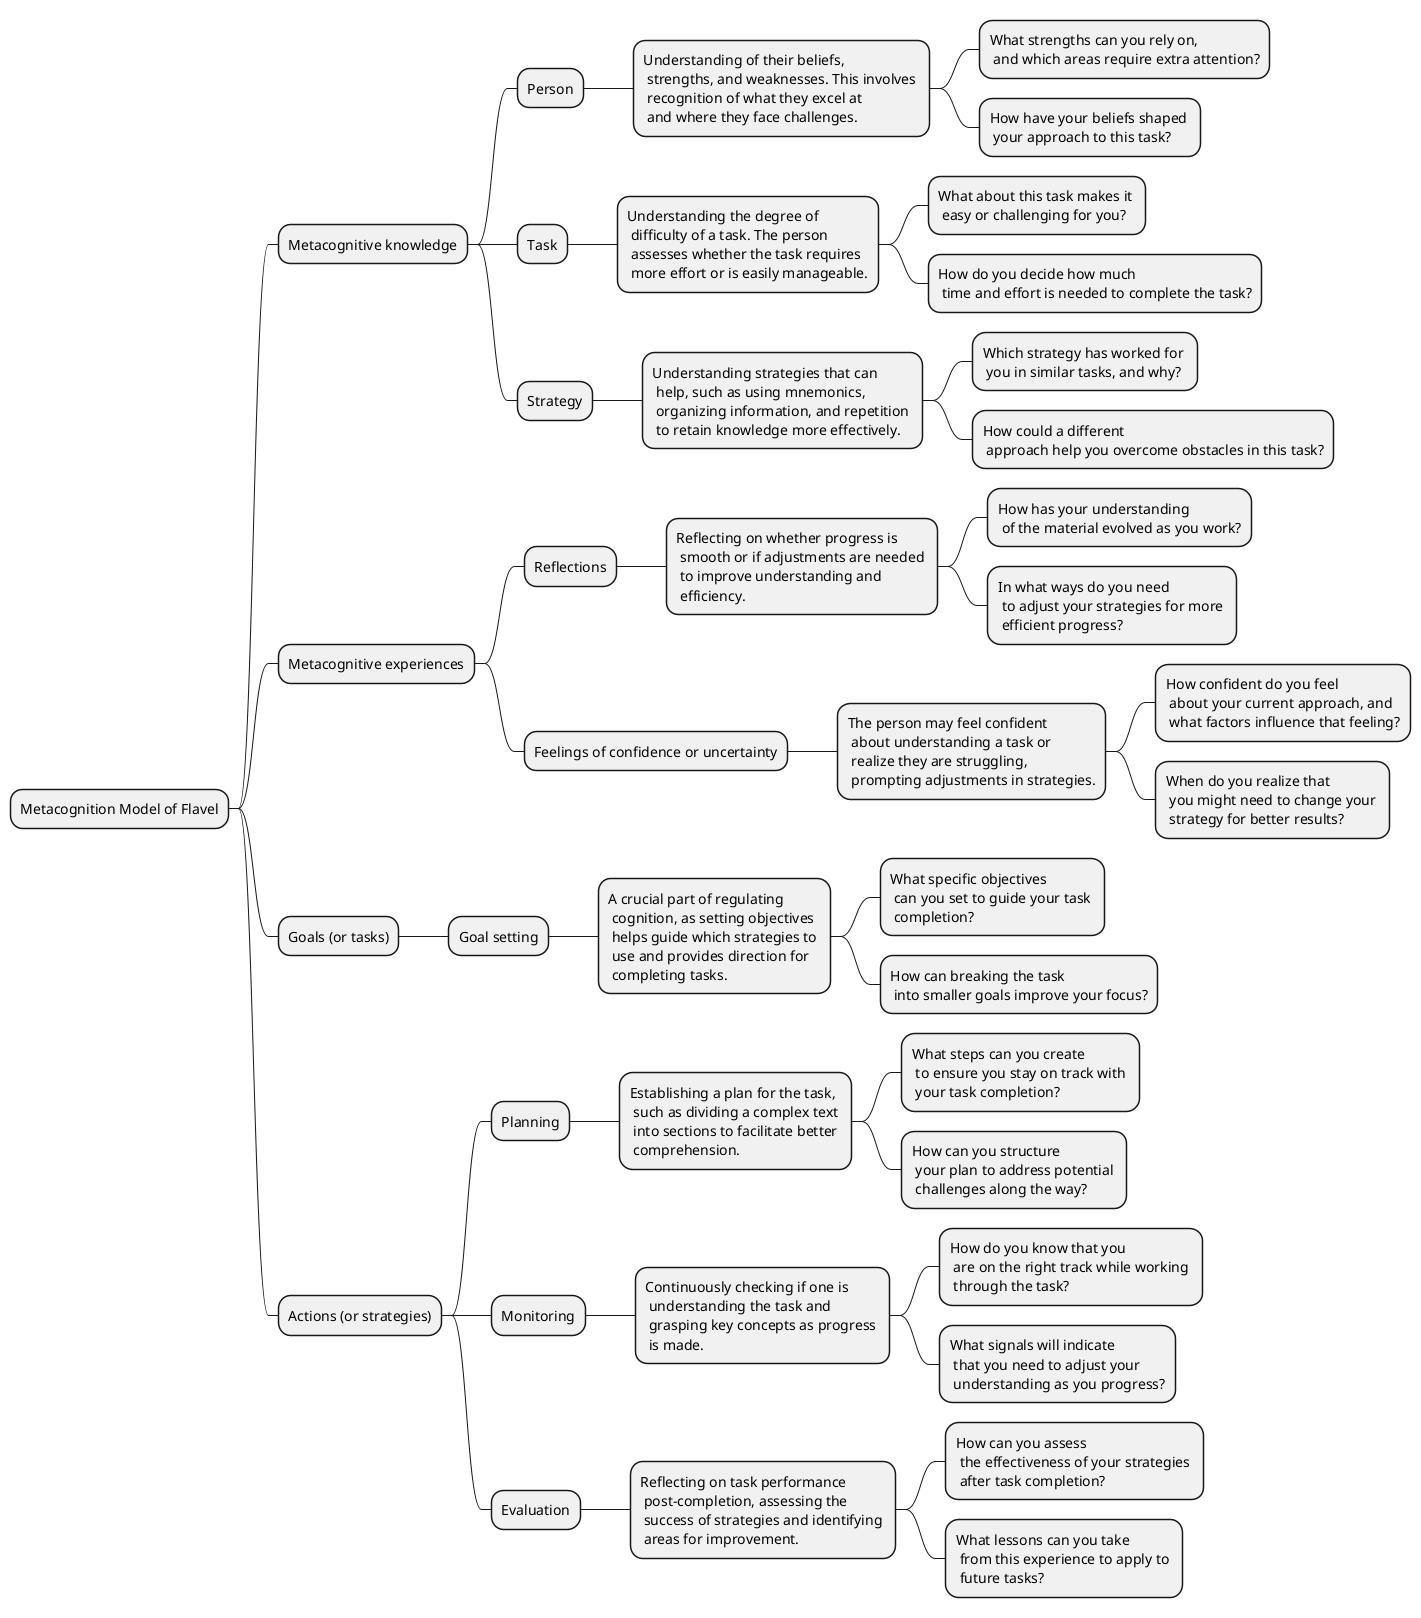 @startmindmap
* Metacognition Model of Flavel
    ** Metacognitive knowledge
        *** Person
            **** Understanding of their beliefs, \n strengths, and weaknesses. This involves \n recognition of what they excel at \n and where they face challenges.
                ***** What strengths can you rely on, \n and which areas require extra attention?
                ***** How have your beliefs shaped \n your approach to this task?
        *** Task
            **** Understanding the degree of \n difficulty of a task. The person \n assesses whether the task requires \n more effort or is easily manageable.
                ***** What about this task makes it \n easy or challenging for you?
                ***** How do you decide how much \n time and effort is needed to complete the task?
        *** Strategy
            **** Understanding strategies that can \n help, such as using mnemonics, \n organizing information, and repetition \n to retain knowledge more effectively.
                ***** Which strategy has worked for \n you in similar tasks, and why?
                ***** How could a different \n approach help you overcome obstacles in this task?
    ** Metacognitive experiences
        *** Reflections
            **** Reflecting on whether progress is \n smooth or if adjustments are needed \n to improve understanding and \n efficiency.
                ***** How has your understanding \n of the material evolved as you work?
                ***** In what ways do you need \n to adjust your strategies for more \n efficient progress?
        *** Feelings of confidence or uncertainty
            **** The person may feel confident \n about understanding a task or \n realize they are struggling, \n prompting adjustments in strategies.
                ***** How confident do you feel \n about your current approach, and \n what factors influence that feeling?
                ***** When do you realize that \n you might need to change your \n strategy for better results?
    ** Goals (or tasks)
        *** Goal setting
            **** A crucial part of regulating \n cognition, as setting objectives \n helps guide which strategies to \n use and provides direction for \n completing tasks.
                ***** What specific objectives \n can you set to guide your task \n completion?
                ***** How can breaking the task \n into smaller goals improve your focus?
    ** Actions (or strategies)
        *** Planning
            **** Establishing a plan for the task, \n such as dividing a complex text \n into sections to facilitate better \n comprehension.
                ***** What steps can you create \n to ensure you stay on track with \n your task completion?
                ***** How can you structure \n your plan to address potential \n challenges along the way?
        *** Monitoring
            **** Continuously checking if one is \n understanding the task and \n grasping key concepts as progress \n is made.
                ***** How do you know that you \n are on the right track while working \n through the task?
                ***** What signals will indicate \n that you need to adjust your \n understanding as you progress?
        *** Evaluation
            **** Reflecting on task performance \n post-completion, assessing the \n success of strategies and identifying \n areas for improvement.
                ***** How can you assess \n the effectiveness of your strategies \n after task completion?
                ***** What lessons can you take \n from this experience to apply to \n future tasks?
@endmindmap
